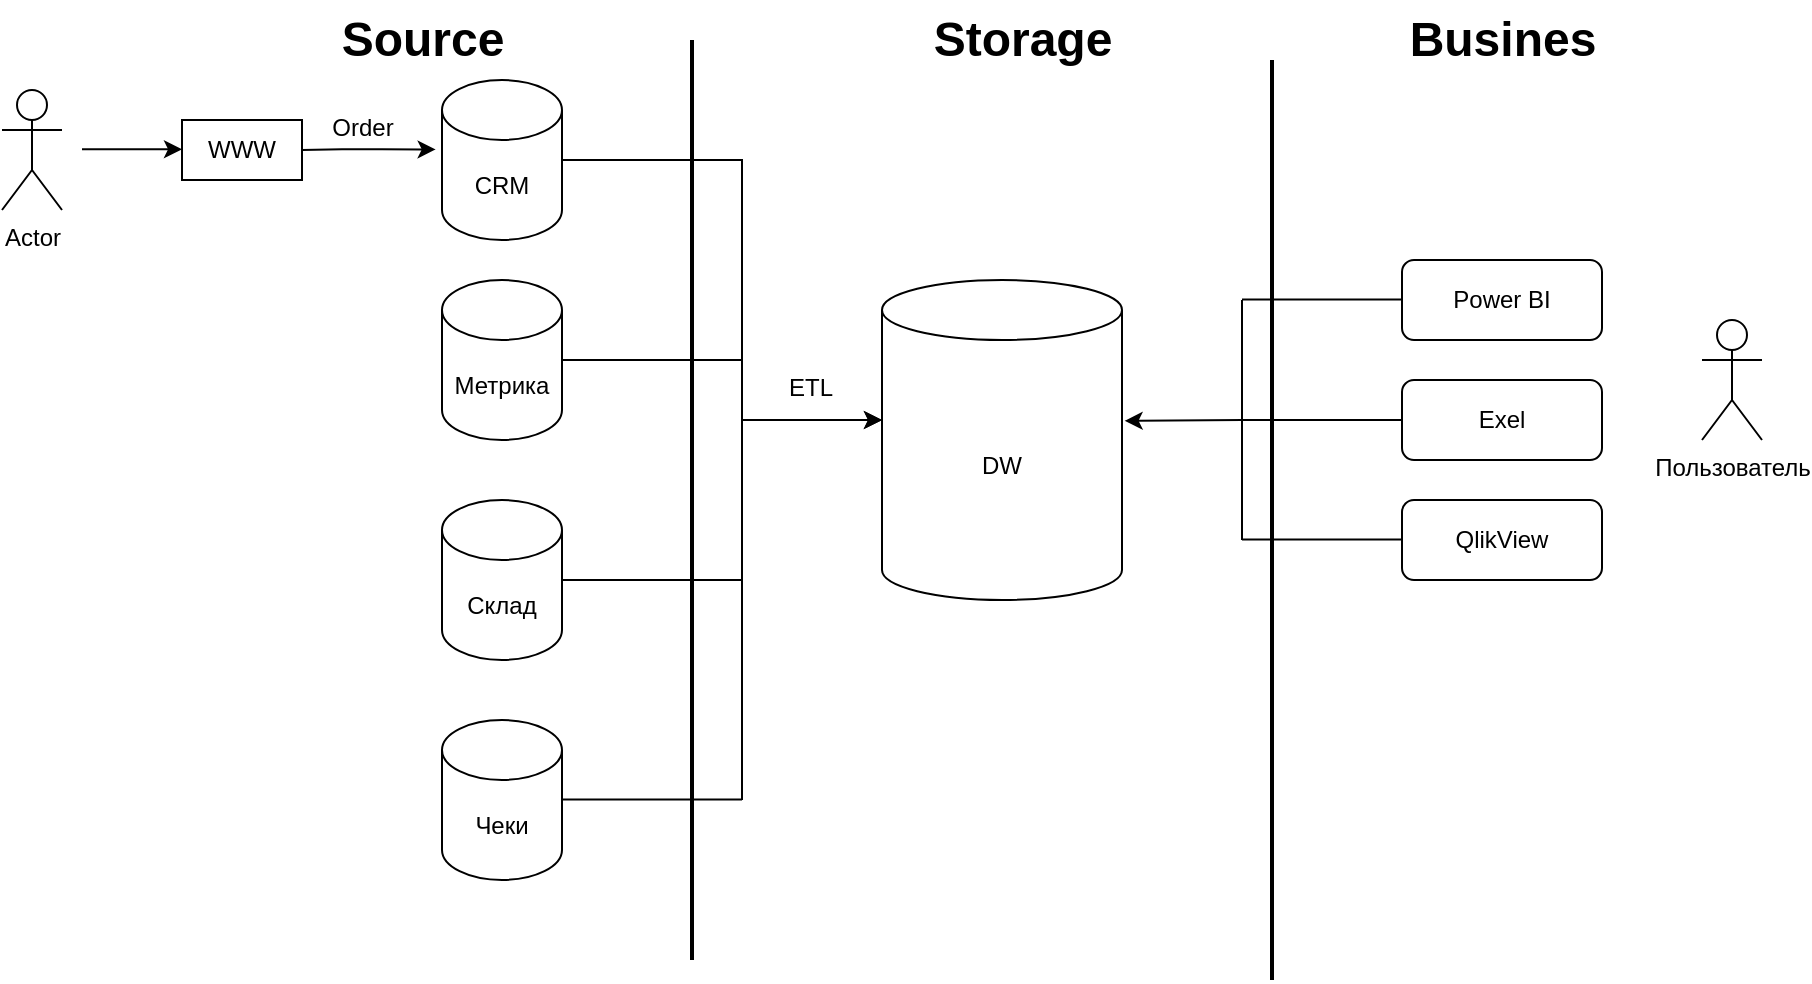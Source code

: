 <mxfile version="20.2.5" type="device"><diagram id="8mdomxkm2_6TlsRso9RE" name="Страница 1"><mxGraphModel dx="1422" dy="762" grid="1" gridSize="10" guides="1" tooltips="1" connect="1" arrows="1" fold="1" page="1" pageScale="1" pageWidth="827" pageHeight="1169" math="0" shadow="0"><root><mxCell id="0"/><mxCell id="1" parent="0"/><mxCell id="bc6prlB3mDLKY--6k0oz-1" value="Source" style="text;strokeColor=none;fillColor=none;html=1;fontSize=24;fontStyle=1;verticalAlign=middle;align=center;" vertex="1" parent="1"><mxGeometry x="220" y="130" width="100" height="40" as="geometry"/></mxCell><mxCell id="bc6prlB3mDLKY--6k0oz-2" value="" style="line;strokeWidth=2;direction=south;html=1;" vertex="1" parent="1"><mxGeometry x="400" y="150" width="10" height="460" as="geometry"/></mxCell><mxCell id="bc6prlB3mDLKY--6k0oz-54" style="edgeStyle=orthogonalEdgeStyle;rounded=0;orthogonalLoop=1;jettySize=auto;html=1;fontSize=12;" edge="1" parent="1" source="bc6prlB3mDLKY--6k0oz-3"><mxGeometry relative="1" as="geometry"><mxPoint x="500" y="340" as="targetPoint"/><Array as="points"><mxPoint x="430" y="210"/><mxPoint x="430" y="340"/><mxPoint x="500" y="340"/></Array></mxGeometry></mxCell><mxCell id="bc6prlB3mDLKY--6k0oz-3" value="CRM" style="shape=cylinder3;whiteSpace=wrap;html=1;boundedLbl=1;backgroundOutline=1;size=15;" vertex="1" parent="1"><mxGeometry x="280" y="170" width="60" height="80" as="geometry"/></mxCell><mxCell id="bc6prlB3mDLKY--6k0oz-4" value="Склад" style="shape=cylinder3;whiteSpace=wrap;html=1;boundedLbl=1;backgroundOutline=1;size=15;" vertex="1" parent="1"><mxGeometry x="280" y="380" width="60" height="80" as="geometry"/></mxCell><mxCell id="bc6prlB3mDLKY--6k0oz-5" value="Actor" style="shape=umlActor;verticalLabelPosition=bottom;verticalAlign=top;html=1;outlineConnect=0;" vertex="1" parent="1"><mxGeometry x="60" y="175" width="30" height="60" as="geometry"/></mxCell><mxCell id="bc6prlB3mDLKY--6k0oz-7" value="" style="endArrow=classic;html=1;rounded=0;" edge="1" parent="1"><mxGeometry width="50" height="50" relative="1" as="geometry"><mxPoint x="100" y="204.66" as="sourcePoint"/><mxPoint x="150" y="204.66" as="targetPoint"/><Array as="points"><mxPoint x="120" y="204.66"/><mxPoint x="140" y="204.66"/></Array></mxGeometry></mxCell><mxCell id="bc6prlB3mDLKY--6k0oz-8" value="WWW" style="rounded=0;whiteSpace=wrap;html=1;" vertex="1" parent="1"><mxGeometry x="150" y="190" width="60" height="30" as="geometry"/></mxCell><mxCell id="bc6prlB3mDLKY--6k0oz-9" value="" style="endArrow=classic;html=1;rounded=0;entryX=-0.053;entryY=0.434;entryDx=0;entryDy=0;entryPerimeter=0;startArrow=none;exitX=1;exitY=0.5;exitDx=0;exitDy=0;" edge="1" parent="1" source="bc6prlB3mDLKY--6k0oz-8" target="bc6prlB3mDLKY--6k0oz-3"><mxGeometry width="50" height="50" relative="1" as="geometry"><mxPoint x="210" y="204.66" as="sourcePoint"/><mxPoint x="260" y="204.66" as="targetPoint"/><Array as="points"><mxPoint x="230" y="204.66"/><mxPoint x="250" y="204.66"/></Array></mxGeometry></mxCell><mxCell id="bc6prlB3mDLKY--6k0oz-11" value="&lt;font style=&quot;font-size: 12px; font-weight: normal;&quot;&gt;Order&lt;/font&gt;" style="text;strokeColor=none;fillColor=none;html=1;fontSize=24;fontStyle=1;verticalAlign=middle;align=center;" vertex="1" parent="1"><mxGeometry x="190" y="170" width="100" height="40" as="geometry"/></mxCell><mxCell id="bc6prlB3mDLKY--6k0oz-13" value="DW" style="shape=cylinder3;whiteSpace=wrap;html=1;boundedLbl=1;backgroundOutline=1;size=15;fontSize=12;" vertex="1" parent="1"><mxGeometry x="500" y="270" width="120" height="160" as="geometry"/></mxCell><mxCell id="bc6prlB3mDLKY--6k0oz-16" value="Чеки" style="shape=cylinder3;whiteSpace=wrap;html=1;boundedLbl=1;backgroundOutline=1;size=15;fontSize=12;" vertex="1" parent="1"><mxGeometry x="280" y="490" width="60" height="80" as="geometry"/></mxCell><mxCell id="bc6prlB3mDLKY--6k0oz-55" style="edgeStyle=orthogonalEdgeStyle;rounded=0;orthogonalLoop=1;jettySize=auto;html=1;fontSize=12;" edge="1" parent="1" source="bc6prlB3mDLKY--6k0oz-18"><mxGeometry relative="1" as="geometry"><mxPoint x="500" y="340" as="targetPoint"/><Array as="points"><mxPoint x="430" y="310"/><mxPoint x="430" y="340"/></Array></mxGeometry></mxCell><mxCell id="bc6prlB3mDLKY--6k0oz-18" value="Метрика" style="shape=cylinder3;whiteSpace=wrap;html=1;boundedLbl=1;backgroundOutline=1;size=15;fontSize=12;" vertex="1" parent="1"><mxGeometry x="280" y="270" width="60" height="80" as="geometry"/></mxCell><mxCell id="bc6prlB3mDLKY--6k0oz-23" value="Busines" style="text;strokeColor=none;fillColor=none;html=1;fontSize=24;fontStyle=1;verticalAlign=middle;align=center;" vertex="1" parent="1"><mxGeometry x="760" y="130" width="100" height="40" as="geometry"/></mxCell><mxCell id="bc6prlB3mDLKY--6k0oz-26" value="" style="line;strokeWidth=2;direction=south;html=1;" vertex="1" parent="1"><mxGeometry x="690" y="160" width="10" height="460" as="geometry"/></mxCell><mxCell id="bc6prlB3mDLKY--6k0oz-43" value="Power BI" style="rounded=1;whiteSpace=wrap;html=1;fontSize=12;" vertex="1" parent="1"><mxGeometry x="760" y="260" width="100" height="40" as="geometry"/></mxCell><mxCell id="bc6prlB3mDLKY--6k0oz-44" value="Exel" style="rounded=1;whiteSpace=wrap;html=1;fontSize=12;" vertex="1" parent="1"><mxGeometry x="760" y="320" width="100" height="40" as="geometry"/></mxCell><mxCell id="bc6prlB3mDLKY--6k0oz-45" value="QlikView" style="rounded=1;whiteSpace=wrap;html=1;fontSize=12;" vertex="1" parent="1"><mxGeometry x="760" y="380" width="100" height="40" as="geometry"/></mxCell><mxCell id="bc6prlB3mDLKY--6k0oz-53" value="Storage" style="text;strokeColor=none;fillColor=none;html=1;fontSize=24;fontStyle=1;verticalAlign=middle;align=center;" vertex="1" parent="1"><mxGeometry x="520" y="130" width="100" height="40" as="geometry"/></mxCell><mxCell id="bc6prlB3mDLKY--6k0oz-61" value="" style="endArrow=none;html=1;rounded=0;fontSize=12;exitX=1;exitY=0.5;exitDx=0;exitDy=0;exitPerimeter=0;" edge="1" parent="1" source="bc6prlB3mDLKY--6k0oz-4"><mxGeometry width="50" height="50" relative="1" as="geometry"><mxPoint x="770" y="370" as="sourcePoint"/><mxPoint x="430" y="420" as="targetPoint"/></mxGeometry></mxCell><mxCell id="bc6prlB3mDLKY--6k0oz-62" value="" style="endArrow=none;html=1;rounded=0;fontSize=12;exitX=1;exitY=0.5;exitDx=0;exitDy=0;exitPerimeter=0;" edge="1" parent="1"><mxGeometry width="50" height="50" relative="1" as="geometry"><mxPoint x="340.0" y="529.76" as="sourcePoint"/><mxPoint x="430" y="529.76" as="targetPoint"/></mxGeometry></mxCell><mxCell id="bc6prlB3mDLKY--6k0oz-63" value="" style="endArrow=none;html=1;rounded=0;fontSize=12;" edge="1" parent="1"><mxGeometry width="50" height="50" relative="1" as="geometry"><mxPoint x="430" y="530" as="sourcePoint"/><mxPoint x="430" y="340" as="targetPoint"/></mxGeometry></mxCell><mxCell id="bc6prlB3mDLKY--6k0oz-64" value="&lt;font style=&quot;font-size: 12px; font-weight: normal;&quot;&gt;ETL&lt;/font&gt;" style="text;strokeColor=none;fillColor=none;html=1;fontSize=24;fontStyle=1;verticalAlign=middle;align=center;" vertex="1" parent="1"><mxGeometry x="414" y="300" width="100" height="40" as="geometry"/></mxCell><mxCell id="bc6prlB3mDLKY--6k0oz-66" value="Пользователь" style="shape=umlActor;verticalLabelPosition=bottom;verticalAlign=top;html=1;outlineConnect=0;fontSize=12;" vertex="1" parent="1"><mxGeometry x="910" y="290" width="30" height="60" as="geometry"/></mxCell><mxCell id="bc6prlB3mDLKY--6k0oz-69" value="" style="endArrow=none;html=1;rounded=0;fontSize=12;entryX=0;entryY=0.5;entryDx=0;entryDy=0;" edge="1" parent="1" target="bc6prlB3mDLKY--6k0oz-44"><mxGeometry width="50" height="50" relative="1" as="geometry"><mxPoint x="680" y="340" as="sourcePoint"/><mxPoint x="760" y="330" as="targetPoint"/></mxGeometry></mxCell><mxCell id="bc6prlB3mDLKY--6k0oz-70" value="" style="endArrow=none;html=1;rounded=0;fontSize=12;entryX=0;entryY=0.5;entryDx=0;entryDy=0;" edge="1" parent="1"><mxGeometry width="50" height="50" relative="1" as="geometry"><mxPoint x="680" y="399.71" as="sourcePoint"/><mxPoint x="760" y="399.71" as="targetPoint"/></mxGeometry></mxCell><mxCell id="bc6prlB3mDLKY--6k0oz-71" value="" style="endArrow=none;html=1;rounded=0;fontSize=12;entryX=0;entryY=0.5;entryDx=0;entryDy=0;" edge="1" parent="1"><mxGeometry width="50" height="50" relative="1" as="geometry"><mxPoint x="680" y="279.71" as="sourcePoint"/><mxPoint x="760" y="279.71" as="targetPoint"/></mxGeometry></mxCell><mxCell id="bc6prlB3mDLKY--6k0oz-72" value="" style="endArrow=none;html=1;rounded=0;fontSize=12;" edge="1" parent="1"><mxGeometry width="50" height="50" relative="1" as="geometry"><mxPoint x="680" y="400" as="sourcePoint"/><mxPoint x="680" y="280" as="targetPoint"/></mxGeometry></mxCell><mxCell id="bc6prlB3mDLKY--6k0oz-73" value="" style="endArrow=classic;html=1;rounded=0;fontSize=12;entryX=1.011;entryY=0.44;entryDx=0;entryDy=0;entryPerimeter=0;" edge="1" parent="1" target="bc6prlB3mDLKY--6k0oz-13"><mxGeometry width="50" height="50" relative="1" as="geometry"><mxPoint x="680" y="340" as="sourcePoint"/><mxPoint x="760" y="330" as="targetPoint"/></mxGeometry></mxCell></root></mxGraphModel></diagram></mxfile>